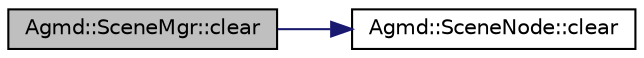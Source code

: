digraph "Agmd::SceneMgr::clear"
{
  edge [fontname="Helvetica",fontsize="10",labelfontname="Helvetica",labelfontsize="10"];
  node [fontname="Helvetica",fontsize="10",shape=record];
  rankdir="LR";
  Node1 [label="Agmd::SceneMgr::clear",height=0.2,width=0.4,color="black", fillcolor="grey75", style="filled" fontcolor="black"];
  Node1 -> Node2 [color="midnightblue",fontsize="10",style="solid",fontname="Helvetica"];
  Node2 [label="Agmd::SceneNode::clear",height=0.2,width=0.4,color="black", fillcolor="white", style="filled",URL="$class_agmd_1_1_scene_node.html#a8f81da4424e248ccfa3896247aa27883"];
}
